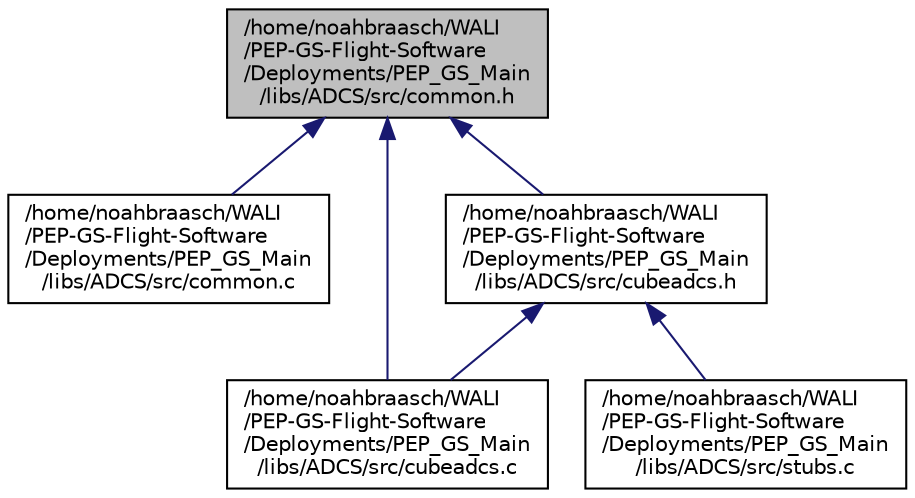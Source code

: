 digraph "/home/noahbraasch/WALI/PEP-GS-Flight-Software/Deployments/PEP_GS_Main/libs/ADCS/src/common.h"
{
 // LATEX_PDF_SIZE
  edge [fontname="Helvetica",fontsize="10",labelfontname="Helvetica",labelfontsize="10"];
  node [fontname="Helvetica",fontsize="10",shape=record];
  Node1 [label="/home/noahbraasch/WALI\l/PEP-GS-Flight-Software\l/Deployments/PEP_GS_Main\l/libs/ADCS/src/common.h",height=0.2,width=0.4,color="black", fillcolor="grey75", style="filled", fontcolor="black",tooltip=" "];
  Node1 -> Node2 [dir="back",color="midnightblue",fontsize="10",style="solid",fontname="Helvetica"];
  Node2 [label="/home/noahbraasch/WALI\l/PEP-GS-Flight-Software\l/Deployments/PEP_GS_Main\l/libs/ADCS/src/common.c",height=0.2,width=0.4,color="black", fillcolor="white", style="filled",URL="$common_8c.html",tooltip=" "];
  Node1 -> Node3 [dir="back",color="midnightblue",fontsize="10",style="solid",fontname="Helvetica"];
  Node3 [label="/home/noahbraasch/WALI\l/PEP-GS-Flight-Software\l/Deployments/PEP_GS_Main\l/libs/ADCS/src/cubeadcs.c",height=0.2,width=0.4,color="black", fillcolor="white", style="filled",URL="$cubeadcs_8c.html",tooltip=" "];
  Node1 -> Node4 [dir="back",color="midnightblue",fontsize="10",style="solid",fontname="Helvetica"];
  Node4 [label="/home/noahbraasch/WALI\l/PEP-GS-Flight-Software\l/Deployments/PEP_GS_Main\l/libs/ADCS/src/cubeadcs.h",height=0.2,width=0.4,color="black", fillcolor="white", style="filled",URL="$cubeadcs_8h.html",tooltip=" "];
  Node4 -> Node3 [dir="back",color="midnightblue",fontsize="10",style="solid",fontname="Helvetica"];
  Node4 -> Node5 [dir="back",color="midnightblue",fontsize="10",style="solid",fontname="Helvetica"];
  Node5 [label="/home/noahbraasch/WALI\l/PEP-GS-Flight-Software\l/Deployments/PEP_GS_Main\l/libs/ADCS/src/stubs.c",height=0.2,width=0.4,color="black", fillcolor="white", style="filled",URL="$stubs_8c.html",tooltip=" "];
}
